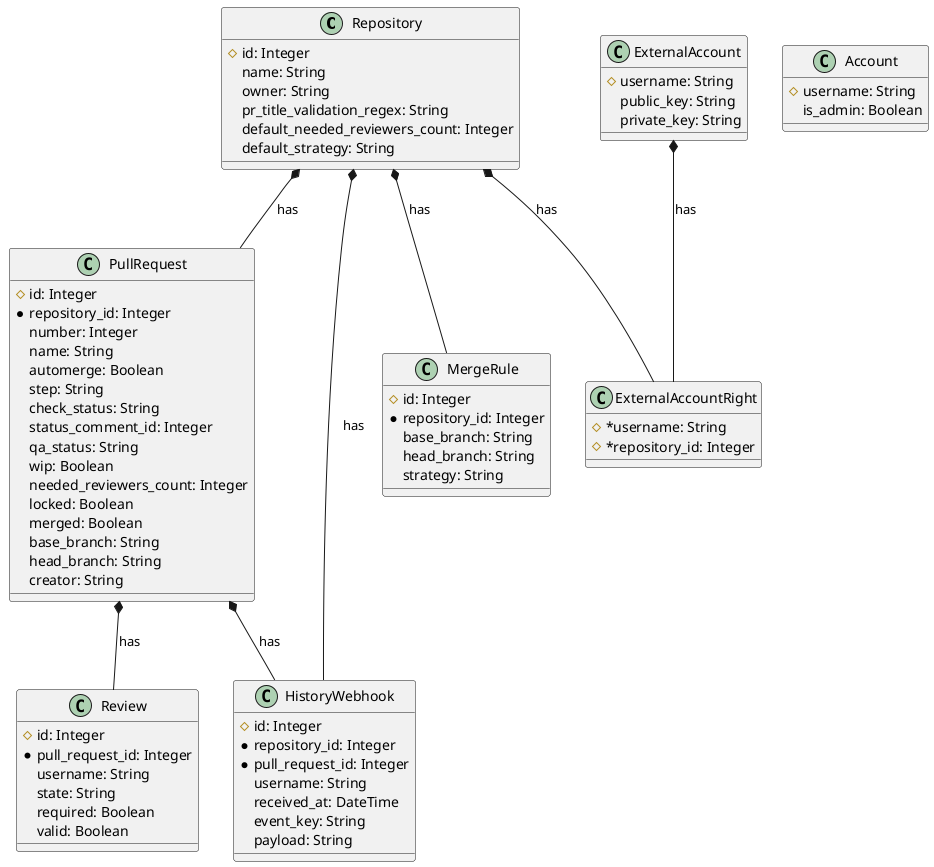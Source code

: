 @startuml Schema
class Repository {
    #id: Integer
    name: String
    owner: String
    pr_title_validation_regex: String
    default_needed_reviewers_count: Integer
    default_strategy: String
}
class PullRequest {
    #id: Integer
    *repository_id: Integer
    number: Integer
    name: String
    automerge: Boolean
    step: String
    check_status: String
    status_comment_id: Integer
    qa_status: String
    wip: Boolean
    needed_reviewers_count: Integer
    locked: Boolean
    merged: Boolean
    base_branch: String
    head_branch: String
    creator: String
}
class Review {
    #id: Integer
    *pull_request_id: Integer
    username: String
    state: String
    required: Boolean
    valid: Boolean
}
class MergeRule {
    #id: Integer
    *repository_id: Integer
    base_branch: String
    head_branch: String
    strategy: String
}

class ExternalAccount {
    #username: String
    public_key: String
    private_key: String
}
class ExternalAccountRight {
    #*username: String
    #*repository_id: Integer
}

class Account {
    #username: String
    is_admin: Boolean
}

class HistoryWebhook {
    #id: Integer
    *repository_id: Integer
    *pull_request_id: Integer
    username: String
    received_at: DateTime
    event_key: String
    payload: String
}

Repository *-- PullRequest : has
Repository *-- MergeRule : has
PullRequest *-- Review : has
ExternalAccount *-- ExternalAccountRight : has
Repository *-- ExternalAccountRight : has
Repository *-- HistoryWebhook : has
PullRequest *-- HistoryWebhook : has
@enduml
